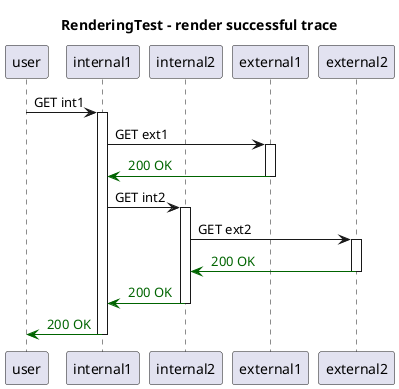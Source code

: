 @startuml
title RenderingTest - render successful trace
participant "user"
participant "internal1"
participant "internal2"
participant "external1"
participant "external2"
"user" -> "internal1": GET int1
activate "internal1"
"internal1" -> "external1": GET ext1
activate "external1"

"external1" -[#DarkGreen]> "internal1": <color:DarkGreen> 200 OK
deactivate "external1"
"internal1" -> "internal2": GET int2
activate "internal2"
"internal2" -> "external2": GET ext2
activate "external2"

"external2" -[#DarkGreen]> "internal2": <color:DarkGreen> 200 OK
deactivate "external2"
"internal2" -[#DarkGreen]> "internal1": <color:DarkGreen> 200 OK
deactivate "internal2"
"internal1" -[#DarkGreen]> "user": <color:DarkGreen> 200 OK
deactivate "internal1"
@enduml